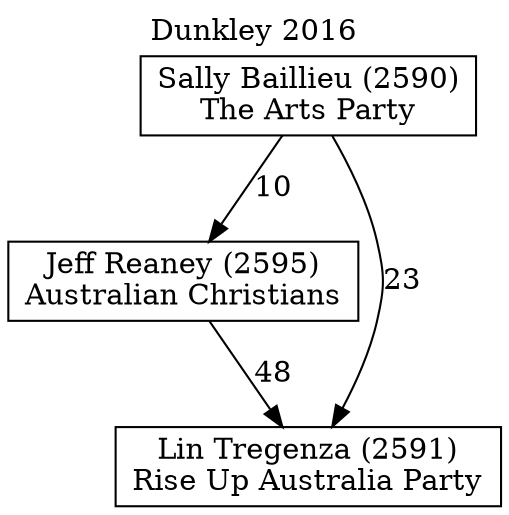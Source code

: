 // House preference flow
digraph "Lin Tregenza (2591)_Dunkley_2016" {
	graph [label="Dunkley 2016" labelloc=t mclimit=10]
	node [shape=box]
	"Sally Baillieu (2590)" [label="Sally Baillieu (2590)
The Arts Party"]
	"Jeff Reaney (2595)" [label="Jeff Reaney (2595)
Australian Christians"]
	"Lin Tregenza (2591)" [label="Lin Tregenza (2591)
Rise Up Australia Party"]
	"Sally Baillieu (2590)" -> "Lin Tregenza (2591)" [label=23]
	"Jeff Reaney (2595)" -> "Lin Tregenza (2591)" [label=48]
	"Sally Baillieu (2590)" -> "Jeff Reaney (2595)" [label=10]
}
